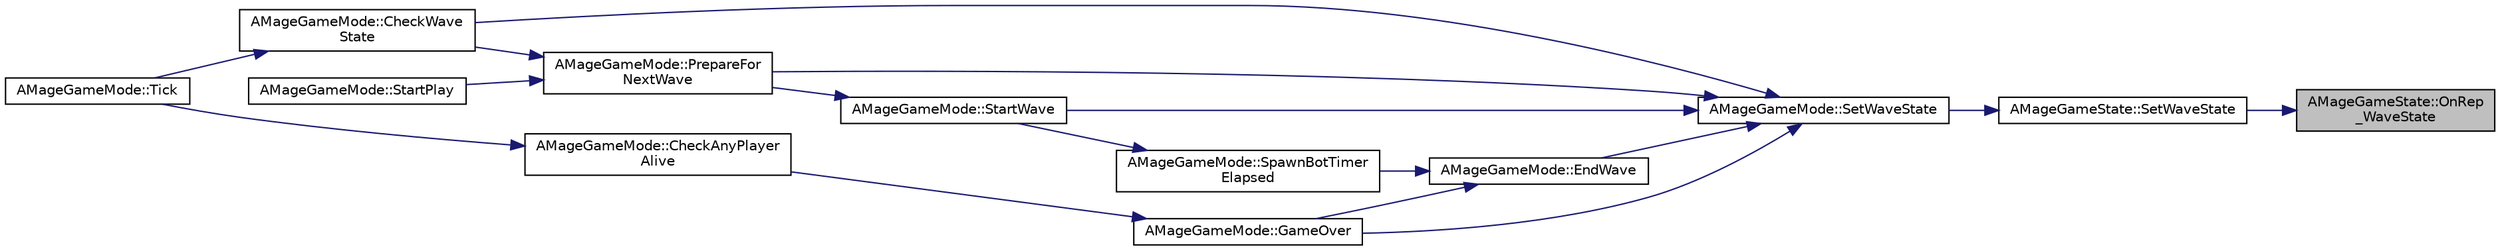 digraph "AMageGameState::OnRep_WaveState"
{
 // LATEX_PDF_SIZE
  edge [fontname="Helvetica",fontsize="10",labelfontname="Helvetica",labelfontsize="10"];
  node [fontname="Helvetica",fontsize="10",shape=record];
  rankdir="RL";
  Node1 [label="AMageGameState::OnRep\l_WaveState",height=0.2,width=0.4,color="black", fillcolor="grey75", style="filled", fontcolor="black",tooltip=" "];
  Node1 -> Node2 [dir="back",color="midnightblue",fontsize="10",style="solid",fontname="Helvetica"];
  Node2 [label="AMageGameState::SetWaveState",height=0.2,width=0.4,color="black", fillcolor="white", style="filled",URL="$class_a_mage_game_state.html#acf80d52ee9926b48432bd87acef95acf",tooltip=" "];
  Node2 -> Node3 [dir="back",color="midnightblue",fontsize="10",style="solid",fontname="Helvetica"];
  Node3 [label="AMageGameMode::SetWaveState",height=0.2,width=0.4,color="black", fillcolor="white", style="filled",URL="$class_a_mage_game_mode.html#a37b8ab0a23f88d5a3653cd510bf10398",tooltip=" "];
  Node3 -> Node4 [dir="back",color="midnightblue",fontsize="10",style="solid",fontname="Helvetica"];
  Node4 [label="AMageGameMode::CheckWave\lState",height=0.2,width=0.4,color="black", fillcolor="white", style="filled",URL="$class_a_mage_game_mode.html#a1481e2e309d2eb25a4d1368c2aa52afd",tooltip=" "];
  Node4 -> Node5 [dir="back",color="midnightblue",fontsize="10",style="solid",fontname="Helvetica"];
  Node5 [label="AMageGameMode::Tick",height=0.2,width=0.4,color="black", fillcolor="white", style="filled",URL="$class_a_mage_game_mode.html#a2329884f5eaac307313bd91f44477c3c",tooltip=" "];
  Node3 -> Node6 [dir="back",color="midnightblue",fontsize="10",style="solid",fontname="Helvetica"];
  Node6 [label="AMageGameMode::EndWave",height=0.2,width=0.4,color="black", fillcolor="white", style="filled",URL="$class_a_mage_game_mode.html#a3ce2b9b457eccc2d9cdcceece3f817c5",tooltip=" "];
  Node6 -> Node7 [dir="back",color="midnightblue",fontsize="10",style="solid",fontname="Helvetica"];
  Node7 [label="AMageGameMode::GameOver",height=0.2,width=0.4,color="black", fillcolor="white", style="filled",URL="$class_a_mage_game_mode.html#a4ecc842e6e4c3685c9bff7a13d7b17dc",tooltip=" "];
  Node7 -> Node8 [dir="back",color="midnightblue",fontsize="10",style="solid",fontname="Helvetica"];
  Node8 [label="AMageGameMode::CheckAnyPlayer\lAlive",height=0.2,width=0.4,color="black", fillcolor="white", style="filled",URL="$class_a_mage_game_mode.html#ae4478874fc4e06ed5bf12c13d2e43577",tooltip=" "];
  Node8 -> Node5 [dir="back",color="midnightblue",fontsize="10",style="solid",fontname="Helvetica"];
  Node6 -> Node9 [dir="back",color="midnightblue",fontsize="10",style="solid",fontname="Helvetica"];
  Node9 [label="AMageGameMode::SpawnBotTimer\lElapsed",height=0.2,width=0.4,color="black", fillcolor="white", style="filled",URL="$class_a_mage_game_mode.html#a4e3203946d544c54080b81a717e27bb5",tooltip=" "];
  Node9 -> Node10 [dir="back",color="midnightblue",fontsize="10",style="solid",fontname="Helvetica"];
  Node10 [label="AMageGameMode::StartWave",height=0.2,width=0.4,color="black", fillcolor="white", style="filled",URL="$class_a_mage_game_mode.html#ab66669aa3d25a7eb0e655e2bd734d007",tooltip=" "];
  Node10 -> Node11 [dir="back",color="midnightblue",fontsize="10",style="solid",fontname="Helvetica"];
  Node11 [label="AMageGameMode::PrepareFor\lNextWave",height=0.2,width=0.4,color="black", fillcolor="white", style="filled",URL="$class_a_mage_game_mode.html#aa3094bf4c6a1e974690bc944bef2426e",tooltip=" "];
  Node11 -> Node4 [dir="back",color="midnightblue",fontsize="10",style="solid",fontname="Helvetica"];
  Node11 -> Node12 [dir="back",color="midnightblue",fontsize="10",style="solid",fontname="Helvetica"];
  Node12 [label="AMageGameMode::StartPlay",height=0.2,width=0.4,color="black", fillcolor="white", style="filled",URL="$class_a_mage_game_mode.html#a55fd5f63c3f757cd152c7b077e6762da",tooltip=" "];
  Node3 -> Node7 [dir="back",color="midnightblue",fontsize="10",style="solid",fontname="Helvetica"];
  Node3 -> Node11 [dir="back",color="midnightblue",fontsize="10",style="solid",fontname="Helvetica"];
  Node3 -> Node10 [dir="back",color="midnightblue",fontsize="10",style="solid",fontname="Helvetica"];
}
